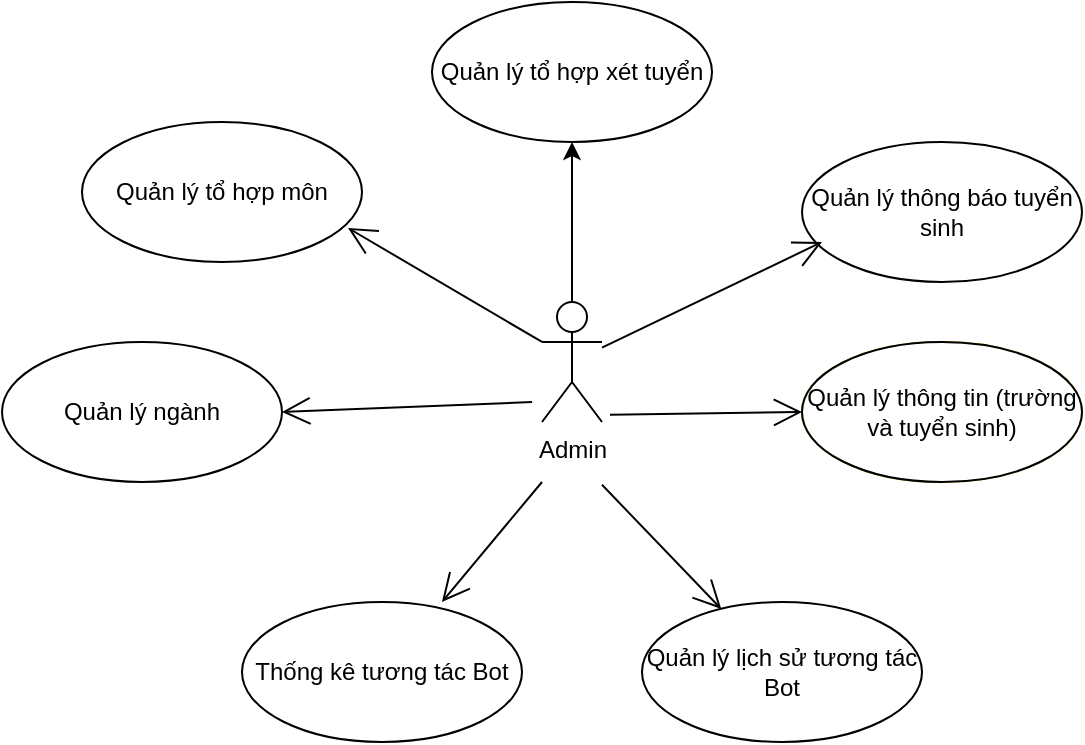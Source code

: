 <mxfile version="13.1.3" type="device" pages="3"><diagram id="PxEuYBOnDRv_VvebK118" name="Page-1"><mxGraphModel dx="1102" dy="599" grid="1" gridSize="10" guides="1" tooltips="1" connect="1" arrows="1" fold="1" page="1" pageScale="1" pageWidth="827" pageHeight="1169" math="0" shadow="0"><root><mxCell id="0"/><mxCell id="1" parent="0"/><mxCell id="a6r-3Z4hbUtNf2MgA8mh-13" style="edgeStyle=orthogonalEdgeStyle;rounded=0;orthogonalLoop=1;jettySize=auto;html=1;" edge="1" parent="1" source="a6r-3Z4hbUtNf2MgA8mh-1" target="a6r-3Z4hbUtNf2MgA8mh-8"><mxGeometry relative="1" as="geometry"/></mxCell><mxCell id="a6r-3Z4hbUtNf2MgA8mh-1" value="Admin" style="shape=umlActor;verticalLabelPosition=bottom;labelBackgroundColor=#ffffff;verticalAlign=top;html=1;" vertex="1" parent="1"><mxGeometry x="380" y="230" width="30" height="60" as="geometry"/></mxCell><mxCell id="a6r-3Z4hbUtNf2MgA8mh-6" value="Quản lý ngành" style="ellipse;whiteSpace=wrap;html=1;" vertex="1" parent="1"><mxGeometry x="110" y="250" width="140" height="70" as="geometry"/></mxCell><mxCell id="a6r-3Z4hbUtNf2MgA8mh-7" value="Quản lý tổ hợp môn" style="ellipse;whiteSpace=wrap;html=1;" vertex="1" parent="1"><mxGeometry x="150" y="140" width="140" height="70" as="geometry"/></mxCell><mxCell id="a6r-3Z4hbUtNf2MgA8mh-8" value="Quản lý tổ hợp xét tuyển" style="ellipse;whiteSpace=wrap;html=1;" vertex="1" parent="1"><mxGeometry x="325" y="80" width="140" height="70" as="geometry"/></mxCell><mxCell id="a6r-3Z4hbUtNf2MgA8mh-9" value="Quản lý lịch sử tương tác Bot" style="ellipse;whiteSpace=wrap;html=1;" vertex="1" parent="1"><mxGeometry x="430" y="380" width="140" height="70" as="geometry"/></mxCell><mxCell id="a6r-3Z4hbUtNf2MgA8mh-10" value="Thống kê tương tác Bot" style="ellipse;whiteSpace=wrap;html=1;" vertex="1" parent="1"><mxGeometry x="230" y="380" width="140" height="70" as="geometry"/></mxCell><mxCell id="a6r-3Z4hbUtNf2MgA8mh-11" value="Quản lý thông báo tuyển sinh" style="ellipse;whiteSpace=wrap;html=1;" vertex="1" parent="1"><mxGeometry x="510" y="150" width="140" height="70" as="geometry"/></mxCell><mxCell id="a6r-3Z4hbUtNf2MgA8mh-12" value="Quản lý thông tin (trường và tuyển sinh)" style="ellipse;whiteSpace=wrap;html=1;fillColor=#ffe6cc;strokeColor=#d79b00;" vertex="1" parent="1"><mxGeometry x="510" y="250" width="140" height="70" as="geometry"/></mxCell><mxCell id="a6r-3Z4hbUtNf2MgA8mh-18" value="" style="endArrow=open;endFill=1;endSize=12;html=1;" edge="1" parent="1" source="a6r-3Z4hbUtNf2MgA8mh-1"><mxGeometry width="160" relative="1" as="geometry"><mxPoint x="360" y="200" as="sourcePoint"/><mxPoint x="520" y="200" as="targetPoint"/></mxGeometry></mxCell><mxCell id="a6r-3Z4hbUtNf2MgA8mh-19" value="" style="endArrow=open;endFill=1;endSize=12;html=1;entryX=0;entryY=0.5;entryDx=0;entryDy=0;" edge="1" parent="1" target="a6r-3Z4hbUtNf2MgA8mh-12"><mxGeometry width="160" relative="1" as="geometry"><mxPoint x="414" y="286.4" as="sourcePoint"/><mxPoint x="524" y="233.6" as="targetPoint"/></mxGeometry></mxCell><mxCell id="a6r-3Z4hbUtNf2MgA8mh-20" value="" style="endArrow=open;endFill=1;endSize=12;html=1;" edge="1" parent="1" target="a6r-3Z4hbUtNf2MgA8mh-9"><mxGeometry width="160" relative="1" as="geometry"><mxPoint x="410" y="321.4" as="sourcePoint"/><mxPoint x="506" y="320" as="targetPoint"/></mxGeometry></mxCell><mxCell id="a6r-3Z4hbUtNf2MgA8mh-21" value="" style="endArrow=open;endFill=1;endSize=12;html=1;entryX=0.714;entryY=0;entryDx=0;entryDy=0;entryPerimeter=0;" edge="1" parent="1" target="a6r-3Z4hbUtNf2MgA8mh-10"><mxGeometry width="160" relative="1" as="geometry"><mxPoint x="380" y="320" as="sourcePoint"/><mxPoint x="340" y="368.6" as="targetPoint"/></mxGeometry></mxCell><mxCell id="a6r-3Z4hbUtNf2MgA8mh-22" value="" style="endArrow=open;endFill=1;endSize=12;html=1;entryX=1;entryY=0.5;entryDx=0;entryDy=0;" edge="1" parent="1" target="a6r-3Z4hbUtNf2MgA8mh-6"><mxGeometry width="160" relative="1" as="geometry"><mxPoint x="375.04" y="280" as="sourcePoint"/><mxPoint x="325.0" y="340" as="targetPoint"/></mxGeometry></mxCell><mxCell id="a6r-3Z4hbUtNf2MgA8mh-23" value="" style="endArrow=open;endFill=1;endSize=12;html=1;entryX=0.95;entryY=0.757;entryDx=0;entryDy=0;entryPerimeter=0;exitX=0;exitY=0.333;exitDx=0;exitDy=0;exitPerimeter=0;" edge="1" parent="1" source="a6r-3Z4hbUtNf2MgA8mh-1" target="a6r-3Z4hbUtNf2MgA8mh-7"><mxGeometry width="160" relative="1" as="geometry"><mxPoint x="380.0" y="270" as="sourcePoint"/><mxPoint x="254.96" y="275" as="targetPoint"/></mxGeometry></mxCell><mxCell id="UJsxgCIZ2NakmQLpr2XC-1" value="Quản lý thông tin (trường và tuyển sinh)" style="ellipse;whiteSpace=wrap;html=1;" vertex="1" parent="1"><mxGeometry x="510" y="250" width="140" height="70" as="geometry"/></mxCell></root></mxGraphModel></diagram><diagram id="6zxsblJ8sKqjuvsEhIss" name="Page-2"><mxGraphModel dx="1102" dy="599" grid="1" gridSize="10" guides="1" tooltips="1" connect="1" arrows="1" fold="1" page="1" pageScale="1" pageWidth="827" pageHeight="1169" math="0" shadow="0"><root><mxCell id="F7gbup_RkAl5gxVcAsdM-0"/><mxCell id="F7gbup_RkAl5gxVcAsdM-1" parent="F7gbup_RkAl5gxVcAsdM-0"/><mxCell id="93oGhwXdKfEOvVkXwaRY-0" value="Quản lý tổ hợp môn" style="ellipse;whiteSpace=wrap;html=1;" vertex="1" parent="F7gbup_RkAl5gxVcAsdM-1"><mxGeometry x="110" y="250" width="140" height="70" as="geometry"/></mxCell><mxCell id="93oGhwXdKfEOvVkXwaRY-1" value="Thêm" style="ellipse;whiteSpace=wrap;html=1;" vertex="1" parent="F7gbup_RkAl5gxVcAsdM-1"><mxGeometry x="370" y="200" width="70" height="40" as="geometry"/></mxCell><mxCell id="93oGhwXdKfEOvVkXwaRY-2" value="" style="endArrow=block;dashed=1;endFill=0;endSize=12;html=1;entryX=0.979;entryY=0.286;entryDx=0;entryDy=0;exitX=-0.014;exitY=0.675;exitDx=0;exitDy=0;exitPerimeter=0;entryPerimeter=0;" edge="1" parent="F7gbup_RkAl5gxVcAsdM-1" source="93oGhwXdKfEOvVkXwaRY-1" target="93oGhwXdKfEOvVkXwaRY-0"><mxGeometry width="160" relative="1" as="geometry"><mxPoint x="454" y="209.5" as="sourcePoint"/><mxPoint x="538" y="234.98" as="targetPoint"/></mxGeometry></mxCell><mxCell id="93oGhwXdKfEOvVkXwaRY-3" value="Sửa" style="ellipse;whiteSpace=wrap;html=1;" vertex="1" parent="F7gbup_RkAl5gxVcAsdM-1"><mxGeometry x="370" y="265" width="70" height="40" as="geometry"/></mxCell><mxCell id="93oGhwXdKfEOvVkXwaRY-4" value="" style="endArrow=block;dashed=1;endFill=0;endSize=12;html=1;entryX=1;entryY=0.5;entryDx=0;entryDy=0;exitX=0;exitY=0.5;exitDx=0;exitDy=0;" edge="1" parent="F7gbup_RkAl5gxVcAsdM-1" source="93oGhwXdKfEOvVkXwaRY-3" target="93oGhwXdKfEOvVkXwaRY-0"><mxGeometry width="160" relative="1" as="geometry"><mxPoint x="437" y="260" as="sourcePoint"/><mxPoint x="524" y="260" as="targetPoint"/></mxGeometry></mxCell><mxCell id="93oGhwXdKfEOvVkXwaRY-5" value="Xóa" style="ellipse;whiteSpace=wrap;html=1;" vertex="1" parent="F7gbup_RkAl5gxVcAsdM-1"><mxGeometry x="370" y="320" width="70" height="40" as="geometry"/></mxCell><mxCell id="93oGhwXdKfEOvVkXwaRY-6" value="" style="endArrow=block;dashed=1;endFill=0;endSize=12;html=1;entryX=0.971;entryY=0.8;entryDx=0;entryDy=0;entryPerimeter=0;exitX=0;exitY=0.5;exitDx=0;exitDy=0;" edge="1" parent="F7gbup_RkAl5gxVcAsdM-1" source="93oGhwXdKfEOvVkXwaRY-5" target="93oGhwXdKfEOvVkXwaRY-0"><mxGeometry width="160" relative="1" as="geometry"><mxPoint x="380" y="310" as="sourcePoint"/><mxPoint x="533.94" y="279.99" as="targetPoint"/></mxGeometry></mxCell><mxCell id="93oGhwXdKfEOvVkXwaRY-7" value="extends" style="text;html=1;align=center;verticalAlign=middle;resizable=0;points=[];autosize=1;rotation=15;" vertex="1" parent="F7gbup_RkAl5gxVcAsdM-1"><mxGeometry x="300" y="305" width="60" height="20" as="geometry"/></mxCell><mxCell id="93oGhwXdKfEOvVkXwaRY-8" value="extends" style="text;html=1;align=center;verticalAlign=middle;resizable=0;points=[];autosize=1;rotation=0;" vertex="1" parent="F7gbup_RkAl5gxVcAsdM-1"><mxGeometry x="290" y="265" width="60" height="20" as="geometry"/></mxCell><mxCell id="93oGhwXdKfEOvVkXwaRY-9" value="extends" style="text;html=1;align=center;verticalAlign=middle;resizable=0;points=[];autosize=1;rotation=-15;" vertex="1" parent="F7gbup_RkAl5gxVcAsdM-1"><mxGeometry x="290" y="224" width="60" height="20" as="geometry"/></mxCell></root></mxGraphModel></diagram><diagram id="7BxzVtw2KOKeGyrHBVOt" name="Page-3"><mxGraphModel dx="1102" dy="599" grid="1" gridSize="10" guides="1" tooltips="1" connect="1" arrows="1" fold="1" page="1" pageScale="1" pageWidth="827" pageHeight="1169" math="0" shadow="0"><root><mxCell id="nP_3JD-Dwl-zabMlZfYK-0"/><mxCell id="nP_3JD-Dwl-zabMlZfYK-1" parent="nP_3JD-Dwl-zabMlZfYK-0"/><mxCell id="lXM4Od9DcnPyCSmjrpOf-0" value="Quản lý tổ hợp môn" style="ellipse;whiteSpace=wrap;html=1;fillColor=#ffe6cc;strokeColor=#d79b00;" vertex="1" parent="nP_3JD-Dwl-zabMlZfYK-1"><mxGeometry x="256" y="180" width="140" height="70" as="geometry"/></mxCell><mxCell id="lXM4Od9DcnPyCSmjrpOf-1" value="Thêm" style="ellipse;whiteSpace=wrap;html=1;fillColor=#ffe6cc;strokeColor=#d79b00;" vertex="1" parent="nP_3JD-Dwl-zabMlZfYK-1"><mxGeometry x="176" y="90" width="70" height="40" as="geometry"/></mxCell><mxCell id="lXM4Od9DcnPyCSmjrpOf-2" value="" style="endArrow=block;dashed=1;endFill=0;endSize=12;html=1;entryX=0.257;entryY=0.071;entryDx=0;entryDy=0;entryPerimeter=0;" edge="1" parent="nP_3JD-Dwl-zabMlZfYK-1" target="lXM4Od9DcnPyCSmjrpOf-0"><mxGeometry width="160" relative="1" as="geometry"><mxPoint x="236" y="120" as="sourcePoint"/><mxPoint x="274" y="154.98" as="targetPoint"/></mxGeometry></mxCell><mxCell id="lXM4Od9DcnPyCSmjrpOf-3" value="Sửa" style="ellipse;whiteSpace=wrap;html=1;fillColor=#ffe6cc;strokeColor=#d79b00;" vertex="1" parent="nP_3JD-Dwl-zabMlZfYK-1"><mxGeometry x="132" y="140" width="70" height="40" as="geometry"/></mxCell><mxCell id="lXM4Od9DcnPyCSmjrpOf-4" value="" style="endArrow=block;dashed=1;endFill=0;endSize=12;html=1;" edge="1" parent="nP_3JD-Dwl-zabMlZfYK-1" target="lXM4Od9DcnPyCSmjrpOf-0"><mxGeometry width="160" relative="1" as="geometry"><mxPoint x="196" y="170" as="sourcePoint"/><mxPoint x="293" y="180" as="targetPoint"/></mxGeometry></mxCell><mxCell id="lXM4Od9DcnPyCSmjrpOf-5" value="Xóa" style="ellipse;whiteSpace=wrap;html=1;fillColor=#ffe6cc;strokeColor=#d79b00;" vertex="1" parent="nP_3JD-Dwl-zabMlZfYK-1"><mxGeometry x="120" y="190" width="70" height="40" as="geometry"/></mxCell><mxCell id="lXM4Od9DcnPyCSmjrpOf-6" value="" style="endArrow=block;dashed=1;endFill=0;endSize=12;html=1;entryX=0;entryY=0.5;entryDx=0;entryDy=0;" edge="1" parent="nP_3JD-Dwl-zabMlZfYK-1" target="lXM4Od9DcnPyCSmjrpOf-0"><mxGeometry width="160" relative="1" as="geometry"><mxPoint x="189" y="210" as="sourcePoint"/><mxPoint x="269.94" y="199.99" as="targetPoint"/></mxGeometry></mxCell><mxCell id="lXM4Od9DcnPyCSmjrpOf-7" value="extends" style="text;html=1;align=center;verticalAlign=middle;resizable=0;points=[];autosize=1;" vertex="1" parent="nP_3JD-Dwl-zabMlZfYK-1"><mxGeometry x="186" y="210" width="60" height="20" as="geometry"/></mxCell><mxCell id="lXM4Od9DcnPyCSmjrpOf-8" value="extends" style="text;html=1;align=center;verticalAlign=middle;resizable=0;points=[];autosize=1;rotation=20;" vertex="1" parent="nP_3JD-Dwl-zabMlZfYK-1"><mxGeometry x="196" y="160" width="60" height="20" as="geometry"/></mxCell><mxCell id="lXM4Od9DcnPyCSmjrpOf-9" value="extends" style="text;html=1;align=center;verticalAlign=middle;resizable=0;points=[];autosize=1;rotation=45;" vertex="1" parent="nP_3JD-Dwl-zabMlZfYK-1"><mxGeometry x="236" y="130" width="60" height="20" as="geometry"/></mxCell></root></mxGraphModel></diagram></mxfile>